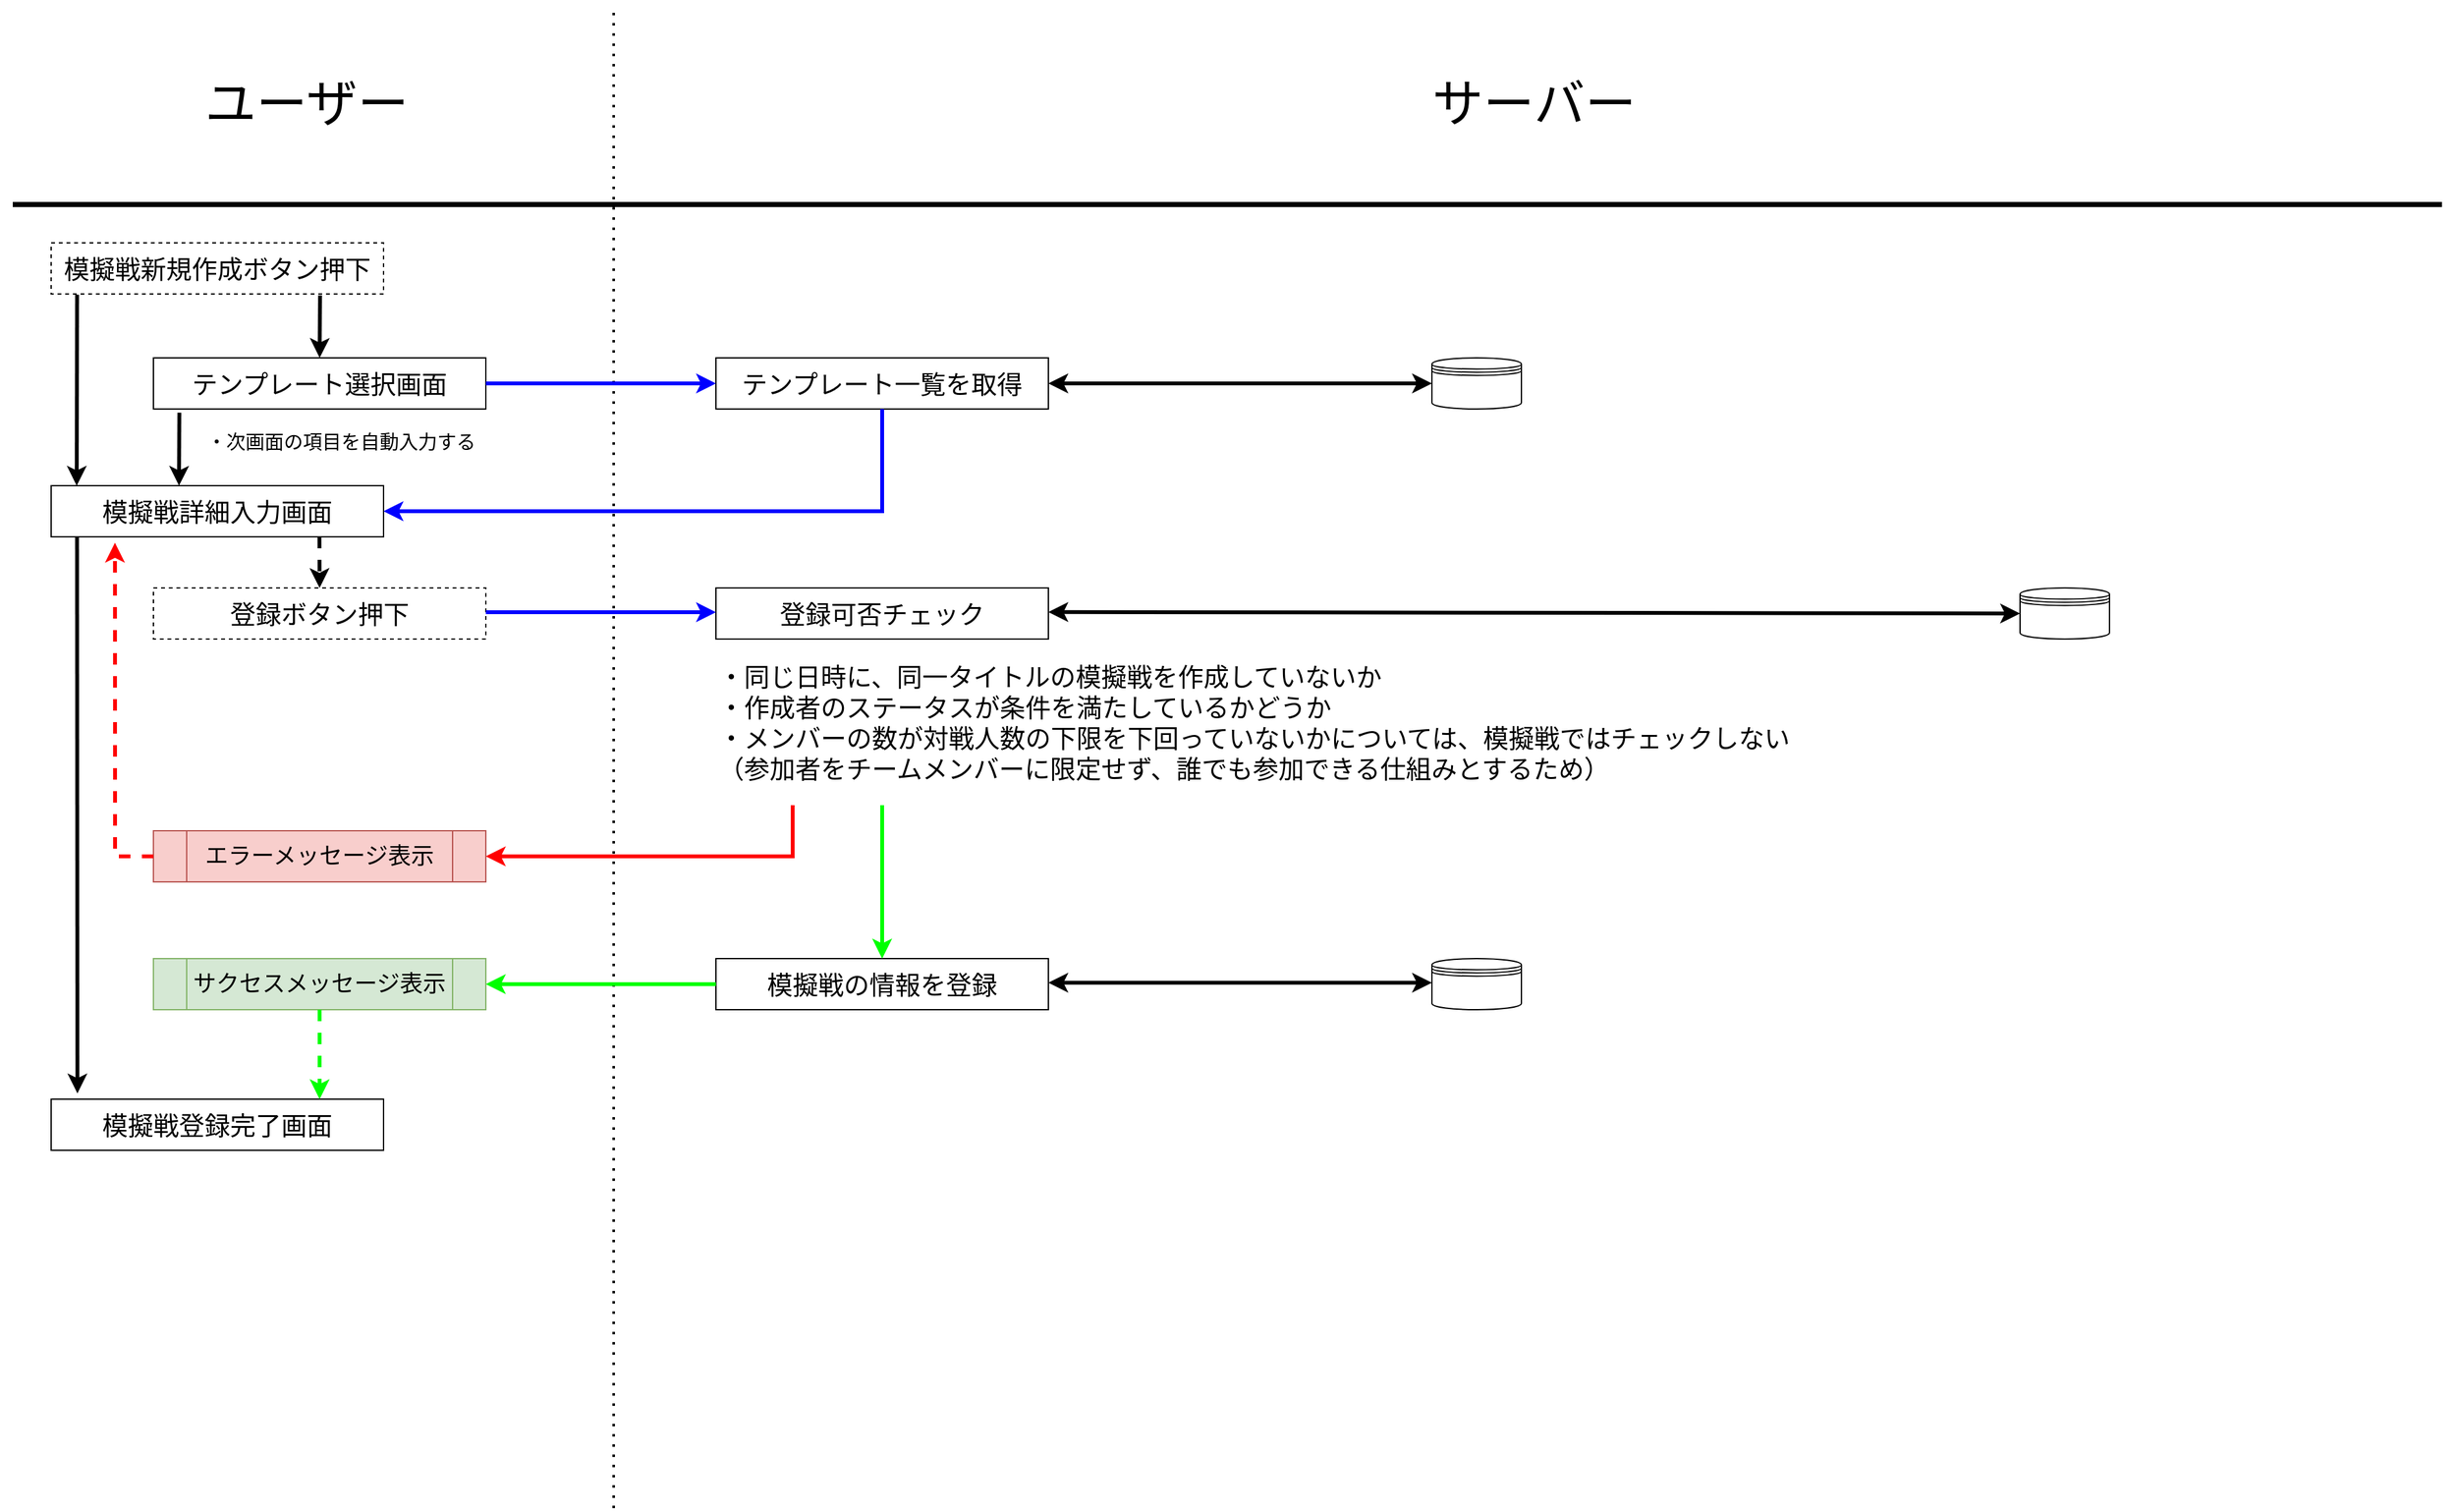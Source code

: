 <mxfile version="20.2.3" type="device"><diagram name="模擬戦の作成" id="1UEimCJ06rVjTFFncBrc"><mxGraphModel dx="2169" dy="1422" grid="1" gridSize="10" guides="1" tooltips="1" connect="1" arrows="1" fold="1" page="1" pageScale="1" pageWidth="1920" pageHeight="1200" background="none" math="0" shadow="0"><root><mxCell id="irrqL4z2XPsDJClaLvtr-0"/><mxCell id="irrqL4z2XPsDJClaLvtr-1" parent="irrqL4z2XPsDJClaLvtr-0"/><mxCell id="irrqL4z2XPsDJClaLvtr-2" value="" style="endArrow=none;html=1;rounded=0;strokeWidth=4;" parent="irrqL4z2XPsDJClaLvtr-1" edge="1"><mxGeometry width="50" height="50" relative="1" as="geometry"><mxPoint x="10" y="160" as="sourcePoint"/><mxPoint x="1910" y="160" as="targetPoint"/></mxGeometry></mxCell><mxCell id="irrqL4z2XPsDJClaLvtr-3" value="" style="endArrow=none;dashed=1;html=1;dashPattern=1 3;strokeWidth=2;rounded=0;" parent="irrqL4z2XPsDJClaLvtr-1" edge="1"><mxGeometry width="50" height="50" relative="1" as="geometry"><mxPoint x="480" y="1180" as="sourcePoint"/><mxPoint x="480" y="10" as="targetPoint"/></mxGeometry></mxCell><mxCell id="irrqL4z2XPsDJClaLvtr-4" value="ユーザー" style="text;html=1;strokeColor=none;fillColor=none;align=center;verticalAlign=middle;whiteSpace=wrap;rounded=0;fontSize=40;" parent="irrqL4z2XPsDJClaLvtr-1" vertex="1"><mxGeometry width="480" height="160" as="geometry"/></mxCell><mxCell id="irrqL4z2XPsDJClaLvtr-5" value="サーバー" style="text;html=1;strokeColor=none;fillColor=none;align=center;verticalAlign=middle;whiteSpace=wrap;rounded=0;fontSize=40;" parent="irrqL4z2XPsDJClaLvtr-1" vertex="1"><mxGeometry x="480" width="1440" height="160" as="geometry"/></mxCell><mxCell id="mdu_ElSYl2AkZXINtVK7-0" value="模擬戦新規作成ボタン押下" style="rounded=0;whiteSpace=wrap;html=1;fontSize=20;dashed=1;" vertex="1" parent="irrqL4z2XPsDJClaLvtr-1"><mxGeometry x="40" y="190" width="260" height="40" as="geometry"/></mxCell><mxCell id="mdu_ElSYl2AkZXINtVK7-2" value="テンプレート選択画面" style="rounded=0;whiteSpace=wrap;html=1;fontSize=20;" vertex="1" parent="irrqL4z2XPsDJClaLvtr-1"><mxGeometry x="120" y="280" width="260" height="40" as="geometry"/></mxCell><mxCell id="mdu_ElSYl2AkZXINtVK7-4" value="" style="endArrow=classic;html=1;rounded=0;fontSize=20;strokeColor=#000000;strokeWidth=3;entryX=0.5;entryY=0;entryDx=0;entryDy=0;exitX=0.809;exitY=1.029;exitDx=0;exitDy=0;exitPerimeter=0;" edge="1" parent="irrqL4z2XPsDJClaLvtr-1" source="mdu_ElSYl2AkZXINtVK7-0" target="mdu_ElSYl2AkZXINtVK7-2"><mxGeometry width="50" height="50" relative="1" as="geometry"><mxPoint x="330" y="190" as="sourcePoint"/><mxPoint x="550" y="290" as="targetPoint"/></mxGeometry></mxCell><mxCell id="mdu_ElSYl2AkZXINtVK7-5" value="模擬戦詳細入力画面" style="rounded=0;whiteSpace=wrap;html=1;fontSize=20;" vertex="1" parent="irrqL4z2XPsDJClaLvtr-1"><mxGeometry x="40" y="380" width="260" height="40" as="geometry"/></mxCell><mxCell id="mdu_ElSYl2AkZXINtVK7-6" value="" style="endArrow=classic;html=1;rounded=0;fontSize=20;strokeColor=#000000;strokeWidth=3;entryX=0.077;entryY=0;entryDx=0;entryDy=0;entryPerimeter=0;exitX=0.078;exitY=1.014;exitDx=0;exitDy=0;exitPerimeter=0;" edge="1" parent="irrqL4z2XPsDJClaLvtr-1" source="mdu_ElSYl2AkZXINtVK7-0" target="mdu_ElSYl2AkZXINtVK7-5"><mxGeometry width="50" height="50" relative="1" as="geometry"><mxPoint x="380" y="230" as="sourcePoint"/><mxPoint x="540" y="420" as="targetPoint"/></mxGeometry></mxCell><mxCell id="mdu_ElSYl2AkZXINtVK7-7" value="" style="endArrow=classic;html=1;rounded=0;fontSize=20;strokeColor=#000000;strokeWidth=3;entryX=0.5;entryY=0;entryDx=0;entryDy=0;exitX=0.078;exitY=1.072;exitDx=0;exitDy=0;exitPerimeter=0;" edge="1" parent="irrqL4z2XPsDJClaLvtr-1" source="mdu_ElSYl2AkZXINtVK7-2"><mxGeometry width="50" height="50" relative="1" as="geometry"><mxPoint x="140.34" y="331.16" as="sourcePoint"/><mxPoint x="140.0" y="380.0" as="targetPoint"/></mxGeometry></mxCell><mxCell id="mdu_ElSYl2AkZXINtVK7-8" value="・次画面の項目を自動入力する" style="text;html=1;strokeColor=none;fillColor=none;align=left;verticalAlign=middle;whiteSpace=wrap;rounded=0;fontSize=15;" vertex="1" parent="irrqL4z2XPsDJClaLvtr-1"><mxGeometry x="160" y="330" width="330" height="30" as="geometry"/></mxCell><mxCell id="mdu_ElSYl2AkZXINtVK7-9" value="テンプレート一覧を取得" style="rounded=0;whiteSpace=wrap;html=1;fontSize=20;" vertex="1" parent="irrqL4z2XPsDJClaLvtr-1"><mxGeometry x="560" y="280" width="260" height="40" as="geometry"/></mxCell><mxCell id="mdu_ElSYl2AkZXINtVK7-10" value="" style="endArrow=classic;html=1;rounded=0;fontSize=15;strokeColor=#0000FF;strokeWidth=3;exitX=1;exitY=0.5;exitDx=0;exitDy=0;entryX=0;entryY=0.5;entryDx=0;entryDy=0;" edge="1" parent="irrqL4z2XPsDJClaLvtr-1" source="mdu_ElSYl2AkZXINtVK7-2" target="mdu_ElSYl2AkZXINtVK7-9"><mxGeometry width="50" height="50" relative="1" as="geometry"><mxPoint x="600" y="450" as="sourcePoint"/><mxPoint x="700" y="370" as="targetPoint"/></mxGeometry></mxCell><mxCell id="mdu_ElSYl2AkZXINtVK7-11" value="" style="shape=datastore;whiteSpace=wrap;html=1;fontSize=15;" vertex="1" parent="irrqL4z2XPsDJClaLvtr-1"><mxGeometry x="1120" y="280" width="70" height="40" as="geometry"/></mxCell><mxCell id="mdu_ElSYl2AkZXINtVK7-12" value="" style="endArrow=classic;startArrow=classic;html=1;rounded=0;fontSize=15;strokeColor=#000000;strokeWidth=3;exitX=1;exitY=0.5;exitDx=0;exitDy=0;entryX=0;entryY=0.5;entryDx=0;entryDy=0;" edge="1" parent="irrqL4z2XPsDJClaLvtr-1" source="mdu_ElSYl2AkZXINtVK7-9" target="mdu_ElSYl2AkZXINtVK7-11"><mxGeometry width="50" height="50" relative="1" as="geometry"><mxPoint x="980" y="330" as="sourcePoint"/><mxPoint x="1030" y="280" as="targetPoint"/></mxGeometry></mxCell><mxCell id="mdu_ElSYl2AkZXINtVK7-14" value="" style="endArrow=classic;html=1;rounded=0;fontSize=15;strokeColor=#0000FF;strokeWidth=3;exitX=0.5;exitY=1;exitDx=0;exitDy=0;entryX=1;entryY=0.5;entryDx=0;entryDy=0;" edge="1" parent="irrqL4z2XPsDJClaLvtr-1" source="mdu_ElSYl2AkZXINtVK7-9" target="mdu_ElSYl2AkZXINtVK7-5"><mxGeometry width="50" height="50" relative="1" as="geometry"><mxPoint x="770" y="490" as="sourcePoint"/><mxPoint x="820" y="440" as="targetPoint"/><Array as="points"><mxPoint x="690" y="400"/></Array></mxGeometry></mxCell><mxCell id="mdu_ElSYl2AkZXINtVK7-15" value="登録ボタン押下" style="rounded=0;whiteSpace=wrap;html=1;fontSize=20;dashed=1;" vertex="1" parent="irrqL4z2XPsDJClaLvtr-1"><mxGeometry x="120" y="460" width="260" height="40" as="geometry"/></mxCell><mxCell id="mdu_ElSYl2AkZXINtVK7-16" value="登録可否チェック" style="rounded=0;whiteSpace=wrap;html=1;fontSize=20;" vertex="1" parent="irrqL4z2XPsDJClaLvtr-1"><mxGeometry x="560" y="460" width="260" height="40" as="geometry"/></mxCell><mxCell id="mdu_ElSYl2AkZXINtVK7-17" value="" style="endArrow=classic;html=1;rounded=0;fontSize=15;strokeColor=#0000FF;strokeWidth=3;exitX=1;exitY=0.5;exitDx=0;exitDy=0;entryX=0;entryY=0.5;entryDx=0;entryDy=0;" edge="1" parent="irrqL4z2XPsDJClaLvtr-1"><mxGeometry width="50" height="50" relative="1" as="geometry"><mxPoint x="380" y="479" as="sourcePoint"/><mxPoint x="560" y="479" as="targetPoint"/></mxGeometry></mxCell><mxCell id="mdu_ElSYl2AkZXINtVK7-18" value="・同じ日時に、同一タイトルの模擬戦を作成していないか&lt;br&gt;・作成者のステータスが条件を満たしているかどうか&lt;br&gt;・メンバーの数が対戦人数の下限を下回っていないかについては、模擬戦ではチェックしない&lt;br&gt;（参加者をチームメンバーに限定せず、誰でも参加できる仕組みとするため）" style="text;html=1;strokeColor=none;fillColor=none;align=left;verticalAlign=middle;whiteSpace=wrap;rounded=0;fontSize=20;" vertex="1" parent="irrqL4z2XPsDJClaLvtr-1"><mxGeometry x="560" y="550" width="1010" height="30" as="geometry"/></mxCell><mxCell id="mdu_ElSYl2AkZXINtVK7-19" value="エラーメッセージ表示" style="shape=process;whiteSpace=wrap;html=1;backgroundOutline=1;fontSize=18;fillColor=#f8cecc;strokeColor=#b85450;" vertex="1" parent="irrqL4z2XPsDJClaLvtr-1"><mxGeometry x="120" y="650" width="260" height="40" as="geometry"/></mxCell><mxCell id="mdu_ElSYl2AkZXINtVK7-20" value="" style="endArrow=classic;html=1;rounded=0;fontSize=20;strokeColor=#FF0000;strokeWidth=3;entryX=1;entryY=0.5;entryDx=0;entryDy=0;" edge="1" parent="irrqL4z2XPsDJClaLvtr-1" target="mdu_ElSYl2AkZXINtVK7-19"><mxGeometry width="50" height="50" relative="1" as="geometry"><mxPoint x="620" y="630" as="sourcePoint"/><mxPoint x="820" y="380" as="targetPoint"/><Array as="points"><mxPoint x="620" y="670"/></Array></mxGeometry></mxCell><mxCell id="mdu_ElSYl2AkZXINtVK7-21" value="" style="endArrow=classic;html=1;rounded=0;fontSize=20;strokeColor=#FF0000;strokeWidth=3;exitX=0;exitY=0.5;exitDx=0;exitDy=0;entryX=0.192;entryY=1.117;entryDx=0;entryDy=0;entryPerimeter=0;dashed=1;" edge="1" parent="irrqL4z2XPsDJClaLvtr-1" source="mdu_ElSYl2AkZXINtVK7-19" target="mdu_ElSYl2AkZXINtVK7-5"><mxGeometry width="50" height="50" relative="1" as="geometry"><mxPoint x="640" y="290" as="sourcePoint"/><mxPoint x="690" y="240" as="targetPoint"/><Array as="points"><mxPoint x="90" y="670"/></Array></mxGeometry></mxCell><mxCell id="mdu_ElSYl2AkZXINtVK7-22" value="" style="endArrow=classic;html=1;rounded=0;fontSize=20;strokeColor=#000000;strokeWidth=3;exitX=0.809;exitY=1.029;exitDx=0;exitDy=0;exitPerimeter=0;dashed=1;" edge="1" parent="irrqL4z2XPsDJClaLvtr-1"><mxGeometry width="50" height="50" relative="1" as="geometry"><mxPoint x="249.84" y="420" as="sourcePoint"/><mxPoint x="250" y="460" as="targetPoint"/></mxGeometry></mxCell><mxCell id="mdu_ElSYl2AkZXINtVK7-24" value="模擬戦の情報を登録" style="rounded=0;whiteSpace=wrap;html=1;fontSize=20;" vertex="1" parent="irrqL4z2XPsDJClaLvtr-1"><mxGeometry x="560" y="750" width="260" height="40" as="geometry"/></mxCell><mxCell id="mdu_ElSYl2AkZXINtVK7-25" value="" style="endArrow=classic;html=1;rounded=0;fontSize=20;strokeColor=#000000;strokeWidth=3;exitX=0.078;exitY=1.014;exitDx=0;exitDy=0;exitPerimeter=0;entryX=0.079;entryY=-0.113;entryDx=0;entryDy=0;entryPerimeter=0;" edge="1" parent="irrqL4z2XPsDJClaLvtr-1" target="mdu_ElSYl2AkZXINtVK7-27"><mxGeometry width="50" height="50" relative="1" as="geometry"><mxPoint x="60.26" y="420" as="sourcePoint"/><mxPoint x="60" y="720" as="targetPoint"/></mxGeometry></mxCell><mxCell id="mdu_ElSYl2AkZXINtVK7-26" value="サクセスメッセージ表示" style="shape=process;whiteSpace=wrap;html=1;backgroundOutline=1;fontSize=18;fillColor=#d5e8d4;strokeColor=#82b366;" vertex="1" parent="irrqL4z2XPsDJClaLvtr-1"><mxGeometry x="120" y="750" width="260" height="40" as="geometry"/></mxCell><mxCell id="mdu_ElSYl2AkZXINtVK7-27" value="模擬戦登録完了画面" style="rounded=0;whiteSpace=wrap;html=1;fontSize=20;" vertex="1" parent="irrqL4z2XPsDJClaLvtr-1"><mxGeometry x="40" y="860" width="260" height="40" as="geometry"/></mxCell><mxCell id="mdu_ElSYl2AkZXINtVK7-28" value="" style="endArrow=classic;html=1;rounded=0;fontSize=18;strokeColor=#00FF00;strokeWidth=3;entryX=0.5;entryY=0;entryDx=0;entryDy=0;" edge="1" parent="irrqL4z2XPsDJClaLvtr-1" target="mdu_ElSYl2AkZXINtVK7-24"><mxGeometry width="50" height="50" relative="1" as="geometry"><mxPoint x="690" y="630" as="sourcePoint"/><mxPoint x="620" y="580" as="targetPoint"/></mxGeometry></mxCell><mxCell id="mdu_ElSYl2AkZXINtVK7-29" value="" style="endArrow=classic;html=1;rounded=0;fontSize=18;strokeColor=#00FF00;strokeWidth=3;entryX=1;entryY=0.5;entryDx=0;entryDy=0;exitX=0;exitY=0.5;exitDx=0;exitDy=0;" edge="1" parent="irrqL4z2XPsDJClaLvtr-1" source="mdu_ElSYl2AkZXINtVK7-24" target="mdu_ElSYl2AkZXINtVK7-26"><mxGeometry width="50" height="50" relative="1" as="geometry"><mxPoint x="590" y="710" as="sourcePoint"/><mxPoint x="620" y="580" as="targetPoint"/></mxGeometry></mxCell><mxCell id="mdu_ElSYl2AkZXINtVK7-30" value="" style="endArrow=classic;html=1;rounded=0;fontSize=18;strokeColor=#00FF00;strokeWidth=3;exitX=0.5;exitY=1;exitDx=0;exitDy=0;dashed=1;" edge="1" parent="irrqL4z2XPsDJClaLvtr-1" source="mdu_ElSYl2AkZXINtVK7-26"><mxGeometry width="50" height="50" relative="1" as="geometry"><mxPoint x="235" y="800" as="sourcePoint"/><mxPoint x="250" y="860" as="targetPoint"/></mxGeometry></mxCell><mxCell id="mdu_ElSYl2AkZXINtVK7-31" value="" style="shape=datastore;whiteSpace=wrap;html=1;fontSize=15;" vertex="1" parent="irrqL4z2XPsDJClaLvtr-1"><mxGeometry x="1580" y="460" width="70" height="40" as="geometry"/></mxCell><mxCell id="mdu_ElSYl2AkZXINtVK7-32" value="" style="shape=datastore;whiteSpace=wrap;html=1;fontSize=15;" vertex="1" parent="irrqL4z2XPsDJClaLvtr-1"><mxGeometry x="1120" y="750" width="70" height="40" as="geometry"/></mxCell><mxCell id="mdu_ElSYl2AkZXINtVK7-33" value="" style="endArrow=classic;startArrow=classic;html=1;rounded=0;fontSize=15;strokeColor=#000000;strokeWidth=3;exitX=1;exitY=0.5;exitDx=0;exitDy=0;entryX=0;entryY=0.5;entryDx=0;entryDy=0;" edge="1" parent="irrqL4z2XPsDJClaLvtr-1"><mxGeometry width="50" height="50" relative="1" as="geometry"><mxPoint x="820" y="768.89" as="sourcePoint"/><mxPoint x="1120" y="768.89" as="targetPoint"/></mxGeometry></mxCell><mxCell id="mdu_ElSYl2AkZXINtVK7-34" value="" style="endArrow=classic;startArrow=classic;html=1;rounded=0;fontSize=15;strokeColor=#000000;strokeWidth=3;exitX=1;exitY=0.5;exitDx=0;exitDy=0;entryX=0;entryY=0.5;entryDx=0;entryDy=0;" edge="1" parent="irrqL4z2XPsDJClaLvtr-1" target="mdu_ElSYl2AkZXINtVK7-31"><mxGeometry width="50" height="50" relative="1" as="geometry"><mxPoint x="820" y="478.89" as="sourcePoint"/><mxPoint x="1120" y="478.89" as="targetPoint"/></mxGeometry></mxCell></root></mxGraphModel></diagram></mxfile>